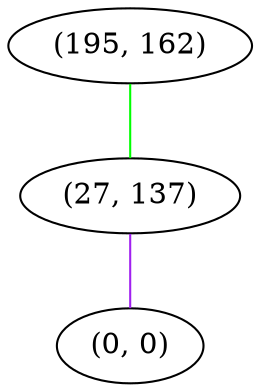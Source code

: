 graph "" {
"(195, 162)";
"(27, 137)";
"(0, 0)";
"(195, 162)" -- "(27, 137)"  [color=green, key=0, weight=2];
"(27, 137)" -- "(0, 0)"  [color=purple, key=0, weight=4];
}
